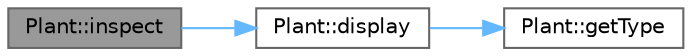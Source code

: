 digraph "Plant::inspect"
{
 // INTERACTIVE_SVG=YES
 // LATEX_PDF_SIZE
  bgcolor="transparent";
  edge [fontname=Helvetica,fontsize=10,labelfontname=Helvetica,labelfontsize=10];
  node [fontname=Helvetica,fontsize=10,shape=box,height=0.2,width=0.4];
  rankdir="LR";
  Node1 [id="Node000001",label="Plant::inspect",height=0.2,width=0.4,color="gray40", fillcolor="grey60", style="filled", fontcolor="black",tooltip=" "];
  Node1 -> Node2 [id="edge1_Node000001_Node000002",color="steelblue1",style="solid",tooltip=" "];
  Node2 [id="Node000002",label="Plant::display",height=0.2,width=0.4,color="grey40", fillcolor="white", style="filled",URL="$class_plant.html#a7e984af3bccd2dbfecbfba8f2164782f",tooltip="Display plant information."];
  Node2 -> Node3 [id="edge2_Node000002_Node000003",color="steelblue1",style="solid",tooltip=" "];
  Node3 [id="Node000003",label="Plant::getType",height=0.2,width=0.4,color="grey40", fillcolor="white", style="filled",URL="$class_plant.html#a68e1875c71baca54583aeb480bbcc3e1",tooltip="Get plant type."];
}
